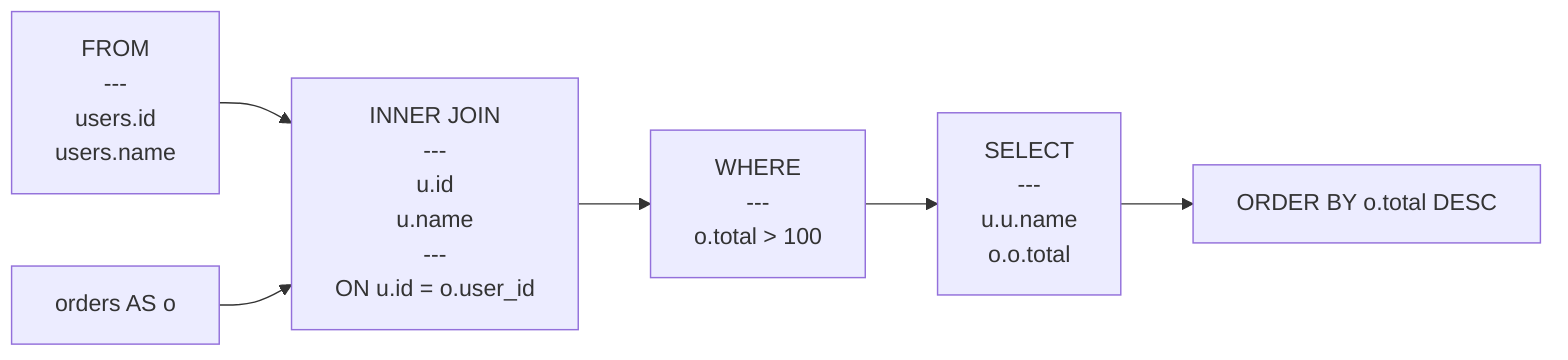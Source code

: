 flowchart LR
    node_0["FROM<br/>---<br/>users.id<br/>users.name"]
    node_1[orders AS o]
    node_2["INNER JOIN<br/>---<br/>u.id<br/>u.name<br/>---<br/>ON u.id = o.user_id"]
    node_3["WHERE<br/>---<br/>o.total &gt; 100"]
    node_4["SELECT<br/>---<br/>u.u.name<br/>o.o.total"]
    node_5["ORDER BY o.total DESC"]
    node_0 --> node_2
    node_1 --> node_2
    node_2 --> node_3
    node_3 --> node_4
    node_4 --> node_5